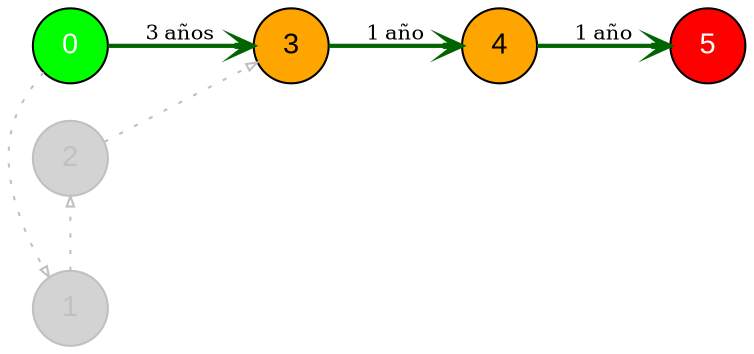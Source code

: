 digraph PlanOptimo {
    rankdir=LR;
    node [shape=circle, style=filled, fillcolor=lightblue, fontname=Arial];
    edge [color=darkgreen, arrowhead=vee, arrowsize=0.8];

    "0" [fillcolor=green, fontcolor=white];
    "1" [fillcolor=lightgray, color=gray, fontcolor=gray];
    "2" [fillcolor=lightgray, color=gray, fontcolor=gray];
    "3" [fillcolor=orange];
    "4" [fillcolor=orange];
    "5" [fillcolor=red, fontcolor=white];

    "0" -> "3" [label="3 años", fontsize=10, color=darkgreen, penwidth=2.0];
    "3" -> "4" [label="1 año", fontsize=10, color=darkgreen, penwidth=2.0];
    "4" -> "5" [label="1 año", fontsize=10, color=darkgreen, penwidth=2.0];
    "0" -> "1" [style=dotted, color=gray, arrowhead=empty, arrowsize=0.5, constraint=false];
    "1" -> "2" [style=dotted, color=gray, arrowhead=empty, arrowsize=0.5, constraint=false];
    "2" -> "3" [style=dotted, color=gray, arrowhead=empty, arrowsize=0.5, constraint=false];
}
